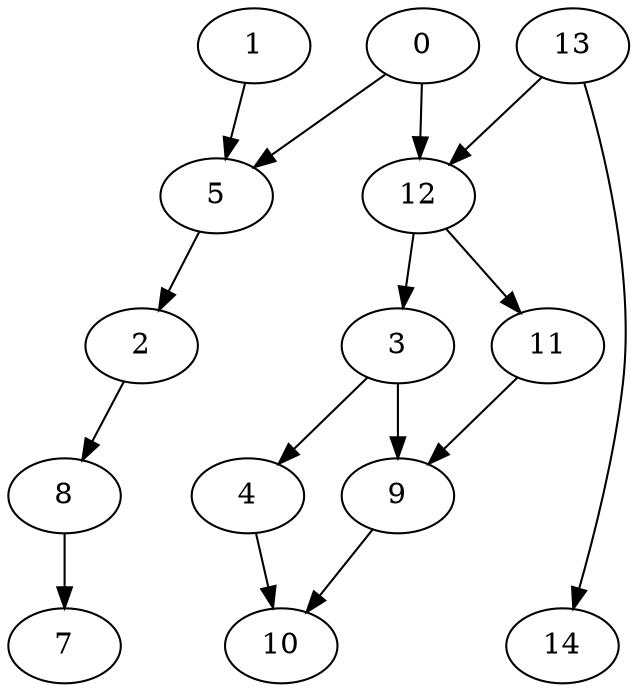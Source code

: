 digraph G {
    0;
    5;
    12;
    2;
    3;
    11;
    8;
    4;
    9;
    1;
    7;
    10;
    13;
    14;
    0 -> 5 [weight=0];
    0 -> 12 [weight=0];
    5 -> 2 [weight=0];
    12 -> 3 [weight=0];
    12 -> 11 [weight=0];
    2 -> 8 [weight=0];
    3 -> 4 [weight=0];
    3 -> 9 [weight=2];
    11 -> 9 [weight=0];
    8 -> 7 [weight=1];
    4 -> 10 [weight=0];
    9 -> 10 [weight=0];
    1 -> 5 [weight=0];
    13 -> 12 [weight=0];
    13 -> 14 [weight=0];
}
